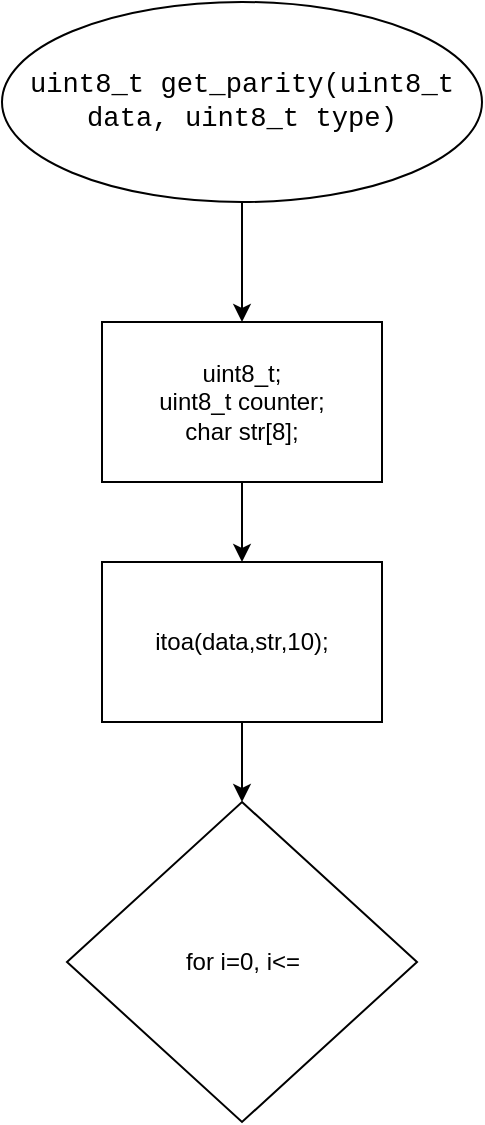 <mxfile version="20.5.1" type="github">
  <diagram id="C5RBs43oDa-KdzZeNtuy" name="Page-1">
    <mxGraphModel dx="1661" dy="784" grid="1" gridSize="10" guides="1" tooltips="1" connect="1" arrows="1" fold="1" page="1" pageScale="1" pageWidth="827" pageHeight="1169" math="0" shadow="0">
      <root>
        <mxCell id="WIyWlLk6GJQsqaUBKTNV-0" />
        <mxCell id="WIyWlLk6GJQsqaUBKTNV-1" parent="WIyWlLk6GJQsqaUBKTNV-0" />
        <mxCell id="zMWVhqcBgmvhn7BQUQTd-0" value="&lt;span style=&quot;font-family: ui-monospace, SFMono-Regular, &amp;quot;SF Mono&amp;quot;, Menlo, Consolas, &amp;quot;Liberation Mono&amp;quot;, monospace; font-size: 13.6px; text-align: left; background-color: rgb(255, 255, 255);&quot;&gt;uint8_t get_parity(uint8_t data, uint8_t type)&lt;/span&gt;" style="ellipse;whiteSpace=wrap;html=1;" vertex="1" parent="WIyWlLk6GJQsqaUBKTNV-1">
          <mxGeometry x="320" y="80" width="240" height="100" as="geometry" />
        </mxCell>
        <mxCell id="zMWVhqcBgmvhn7BQUQTd-1" value="" style="endArrow=classic;html=1;rounded=0;fontColor=#000000;" edge="1" parent="WIyWlLk6GJQsqaUBKTNV-1" source="zMWVhqcBgmvhn7BQUQTd-0">
          <mxGeometry width="50" height="50" relative="1" as="geometry">
            <mxPoint x="390" y="240" as="sourcePoint" />
            <mxPoint x="440" y="240" as="targetPoint" />
          </mxGeometry>
        </mxCell>
        <mxCell id="zMWVhqcBgmvhn7BQUQTd-2" value="uint8_t;&lt;br&gt;uint8_t counter;&lt;br&gt;char str[8];" style="rounded=0;whiteSpace=wrap;html=1;labelBackgroundColor=#FFFFFF;fontColor=#000000;" vertex="1" parent="WIyWlLk6GJQsqaUBKTNV-1">
          <mxGeometry x="370" y="240" width="140" height="80" as="geometry" />
        </mxCell>
        <mxCell id="zMWVhqcBgmvhn7BQUQTd-8" value="" style="edgeStyle=orthogonalEdgeStyle;rounded=0;orthogonalLoop=1;jettySize=auto;html=1;fontColor=#000000;" edge="1" parent="WIyWlLk6GJQsqaUBKTNV-1" source="zMWVhqcBgmvhn7BQUQTd-5" target="zMWVhqcBgmvhn7BQUQTd-7">
          <mxGeometry relative="1" as="geometry" />
        </mxCell>
        <mxCell id="zMWVhqcBgmvhn7BQUQTd-5" value="itoa(data,str,10);" style="rounded=0;whiteSpace=wrap;html=1;labelBackgroundColor=#FFFFFF;fontColor=#000000;" vertex="1" parent="WIyWlLk6GJQsqaUBKTNV-1">
          <mxGeometry x="370" y="360" width="140" height="80" as="geometry" />
        </mxCell>
        <mxCell id="zMWVhqcBgmvhn7BQUQTd-6" value="" style="endArrow=classic;html=1;rounded=0;fontColor=#000000;exitX=0.5;exitY=1;exitDx=0;exitDy=0;" edge="1" parent="WIyWlLk6GJQsqaUBKTNV-1" source="zMWVhqcBgmvhn7BQUQTd-2">
          <mxGeometry width="50" height="50" relative="1" as="geometry">
            <mxPoint x="390" y="430" as="sourcePoint" />
            <mxPoint x="440" y="360" as="targetPoint" />
            <Array as="points" />
          </mxGeometry>
        </mxCell>
        <mxCell id="zMWVhqcBgmvhn7BQUQTd-7" value="for i=0, i&amp;lt;=" style="rhombus;whiteSpace=wrap;html=1;fontColor=#000000;rounded=0;labelBackgroundColor=#FFFFFF;" vertex="1" parent="WIyWlLk6GJQsqaUBKTNV-1">
          <mxGeometry x="352.5" y="480" width="175" height="160" as="geometry" />
        </mxCell>
      </root>
    </mxGraphModel>
  </diagram>
</mxfile>
